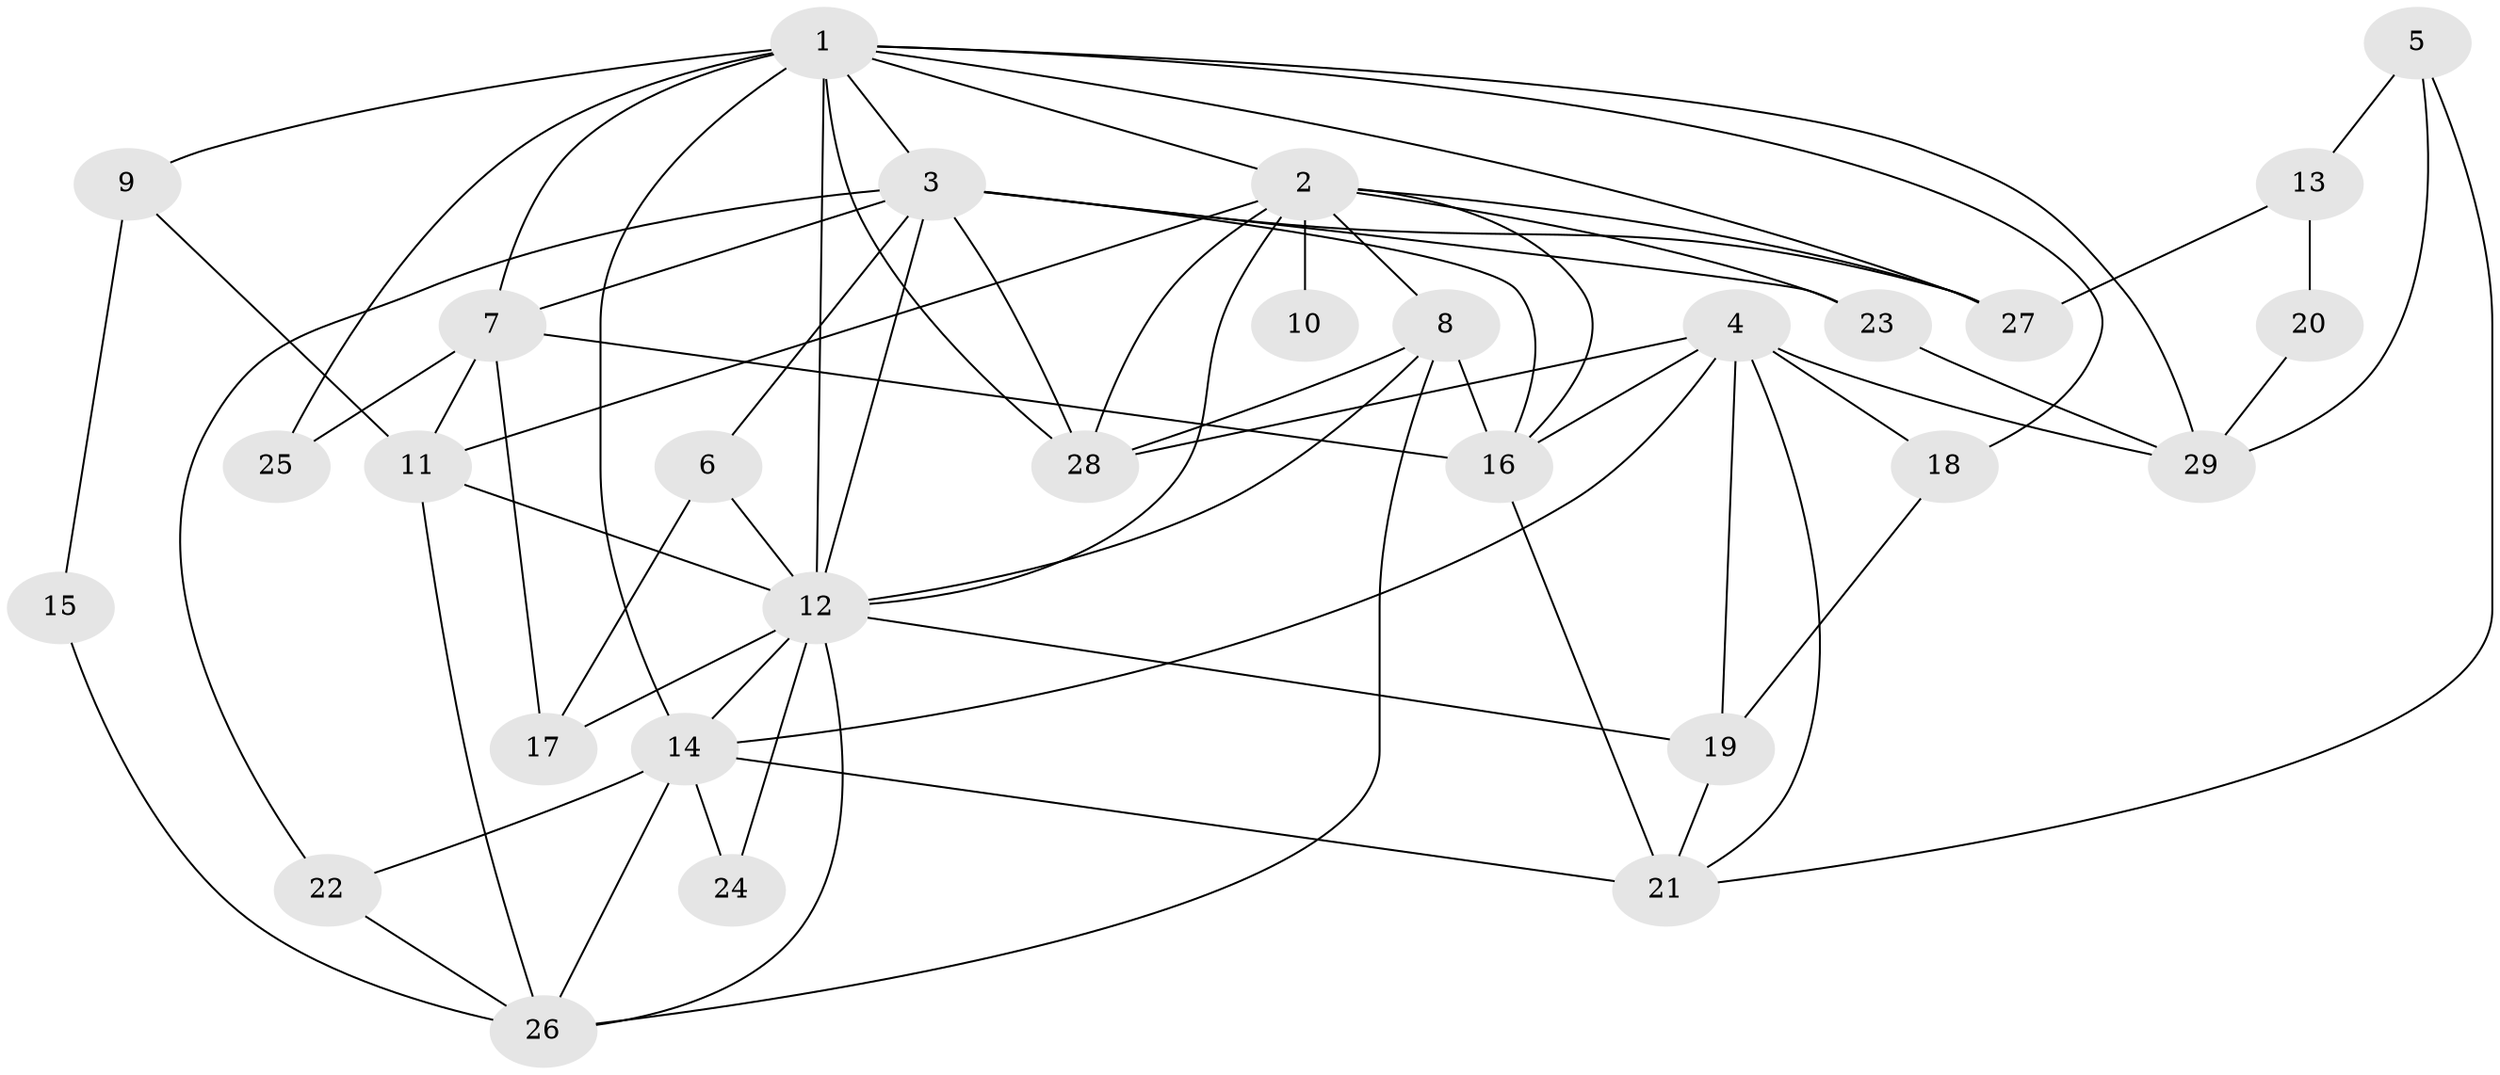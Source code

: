 // original degree distribution, {3: 0.27586206896551724, 5: 0.08620689655172414, 4: 0.3275862068965517, 6: 0.15517241379310345, 2: 0.1206896551724138, 7: 0.017241379310344827, 8: 0.017241379310344827}
// Generated by graph-tools (version 1.1) at 2025/36/03/09/25 02:36:05]
// undirected, 29 vertices, 69 edges
graph export_dot {
graph [start="1"]
  node [color=gray90,style=filled];
  1;
  2;
  3;
  4;
  5;
  6;
  7;
  8;
  9;
  10;
  11;
  12;
  13;
  14;
  15;
  16;
  17;
  18;
  19;
  20;
  21;
  22;
  23;
  24;
  25;
  26;
  27;
  28;
  29;
  1 -- 2 [weight=1.0];
  1 -- 3 [weight=3.0];
  1 -- 7 [weight=1.0];
  1 -- 9 [weight=2.0];
  1 -- 12 [weight=2.0];
  1 -- 14 [weight=3.0];
  1 -- 18 [weight=1.0];
  1 -- 25 [weight=1.0];
  1 -- 27 [weight=1.0];
  1 -- 28 [weight=2.0];
  1 -- 29 [weight=2.0];
  2 -- 8 [weight=1.0];
  2 -- 10 [weight=2.0];
  2 -- 11 [weight=1.0];
  2 -- 12 [weight=1.0];
  2 -- 16 [weight=1.0];
  2 -- 23 [weight=2.0];
  2 -- 27 [weight=1.0];
  2 -- 28 [weight=1.0];
  3 -- 6 [weight=1.0];
  3 -- 7 [weight=1.0];
  3 -- 12 [weight=1.0];
  3 -- 16 [weight=1.0];
  3 -- 22 [weight=1.0];
  3 -- 23 [weight=1.0];
  3 -- 27 [weight=1.0];
  3 -- 28 [weight=1.0];
  4 -- 14 [weight=1.0];
  4 -- 16 [weight=1.0];
  4 -- 18 [weight=1.0];
  4 -- 19 [weight=1.0];
  4 -- 21 [weight=1.0];
  4 -- 28 [weight=1.0];
  4 -- 29 [weight=1.0];
  5 -- 13 [weight=1.0];
  5 -- 21 [weight=1.0];
  5 -- 29 [weight=1.0];
  6 -- 12 [weight=2.0];
  6 -- 17 [weight=1.0];
  7 -- 11 [weight=1.0];
  7 -- 16 [weight=1.0];
  7 -- 17 [weight=1.0];
  7 -- 25 [weight=1.0];
  8 -- 12 [weight=2.0];
  8 -- 16 [weight=1.0];
  8 -- 26 [weight=1.0];
  8 -- 28 [weight=1.0];
  9 -- 11 [weight=1.0];
  9 -- 15 [weight=1.0];
  11 -- 12 [weight=1.0];
  11 -- 26 [weight=1.0];
  12 -- 14 [weight=2.0];
  12 -- 17 [weight=1.0];
  12 -- 19 [weight=1.0];
  12 -- 24 [weight=1.0];
  12 -- 26 [weight=1.0];
  13 -- 20 [weight=1.0];
  13 -- 27 [weight=1.0];
  14 -- 21 [weight=1.0];
  14 -- 22 [weight=2.0];
  14 -- 24 [weight=1.0];
  14 -- 26 [weight=1.0];
  15 -- 26 [weight=1.0];
  16 -- 21 [weight=2.0];
  18 -- 19 [weight=1.0];
  19 -- 21 [weight=1.0];
  20 -- 29 [weight=1.0];
  22 -- 26 [weight=1.0];
  23 -- 29 [weight=1.0];
}

